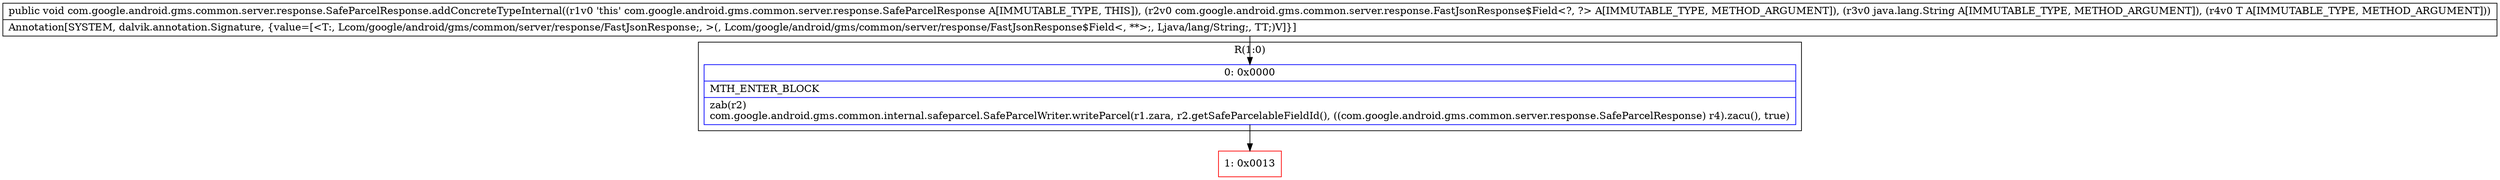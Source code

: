 digraph "CFG forcom.google.android.gms.common.server.response.SafeParcelResponse.addConcreteTypeInternal(Lcom\/google\/android\/gms\/common\/server\/response\/FastJsonResponse$Field;Ljava\/lang\/String;Lcom\/google\/android\/gms\/common\/server\/response\/FastJsonResponse;)V" {
subgraph cluster_Region_1217443013 {
label = "R(1:0)";
node [shape=record,color=blue];
Node_0 [shape=record,label="{0\:\ 0x0000|MTH_ENTER_BLOCK\l|zab(r2)\lcom.google.android.gms.common.internal.safeparcel.SafeParcelWriter.writeParcel(r1.zara, r2.getSafeParcelableFieldId(), ((com.google.android.gms.common.server.response.SafeParcelResponse) r4).zacu(), true)\l}"];
}
Node_1 [shape=record,color=red,label="{1\:\ 0x0013}"];
MethodNode[shape=record,label="{public void com.google.android.gms.common.server.response.SafeParcelResponse.addConcreteTypeInternal((r1v0 'this' com.google.android.gms.common.server.response.SafeParcelResponse A[IMMUTABLE_TYPE, THIS]), (r2v0 com.google.android.gms.common.server.response.FastJsonResponse$Field\<?, ?\> A[IMMUTABLE_TYPE, METHOD_ARGUMENT]), (r3v0 java.lang.String A[IMMUTABLE_TYPE, METHOD_ARGUMENT]), (r4v0 T A[IMMUTABLE_TYPE, METHOD_ARGUMENT]))  | Annotation[SYSTEM, dalvik.annotation.Signature, \{value=[\<T:, Lcom\/google\/android\/gms\/common\/server\/response\/FastJsonResponse;, \>(, Lcom\/google\/android\/gms\/common\/server\/response\/FastJsonResponse$Field\<, **\>;, Ljava\/lang\/String;, TT;)V]\}]\l}"];
MethodNode -> Node_0;
Node_0 -> Node_1;
}

